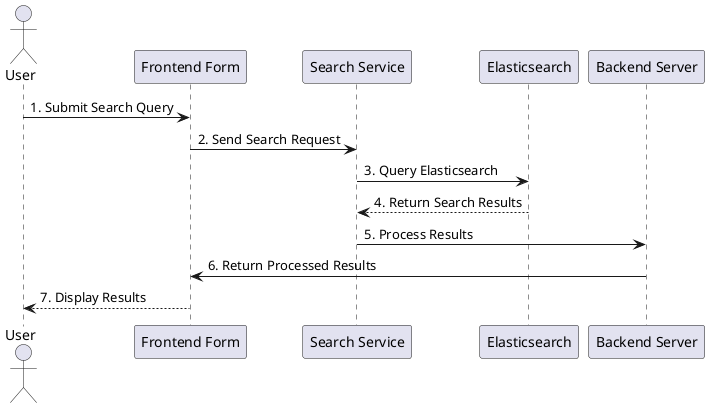 @startuml Search

actor User as user
participant "Frontend Form" as form
participant "Search Service" as searchService
participant "Elasticsearch" as es
participant "Backend Server" as backend

user -> form : 1. Submit Search Query
form -> searchService : 2. Send Search Request
searchService -> es : 3. Query Elasticsearch
es --> searchService : 4. Return Search Results
searchService -> backend : 5. Process Results
backend -> form : 6. Return Processed Results
form --> user : 7. Display Results

@enduml